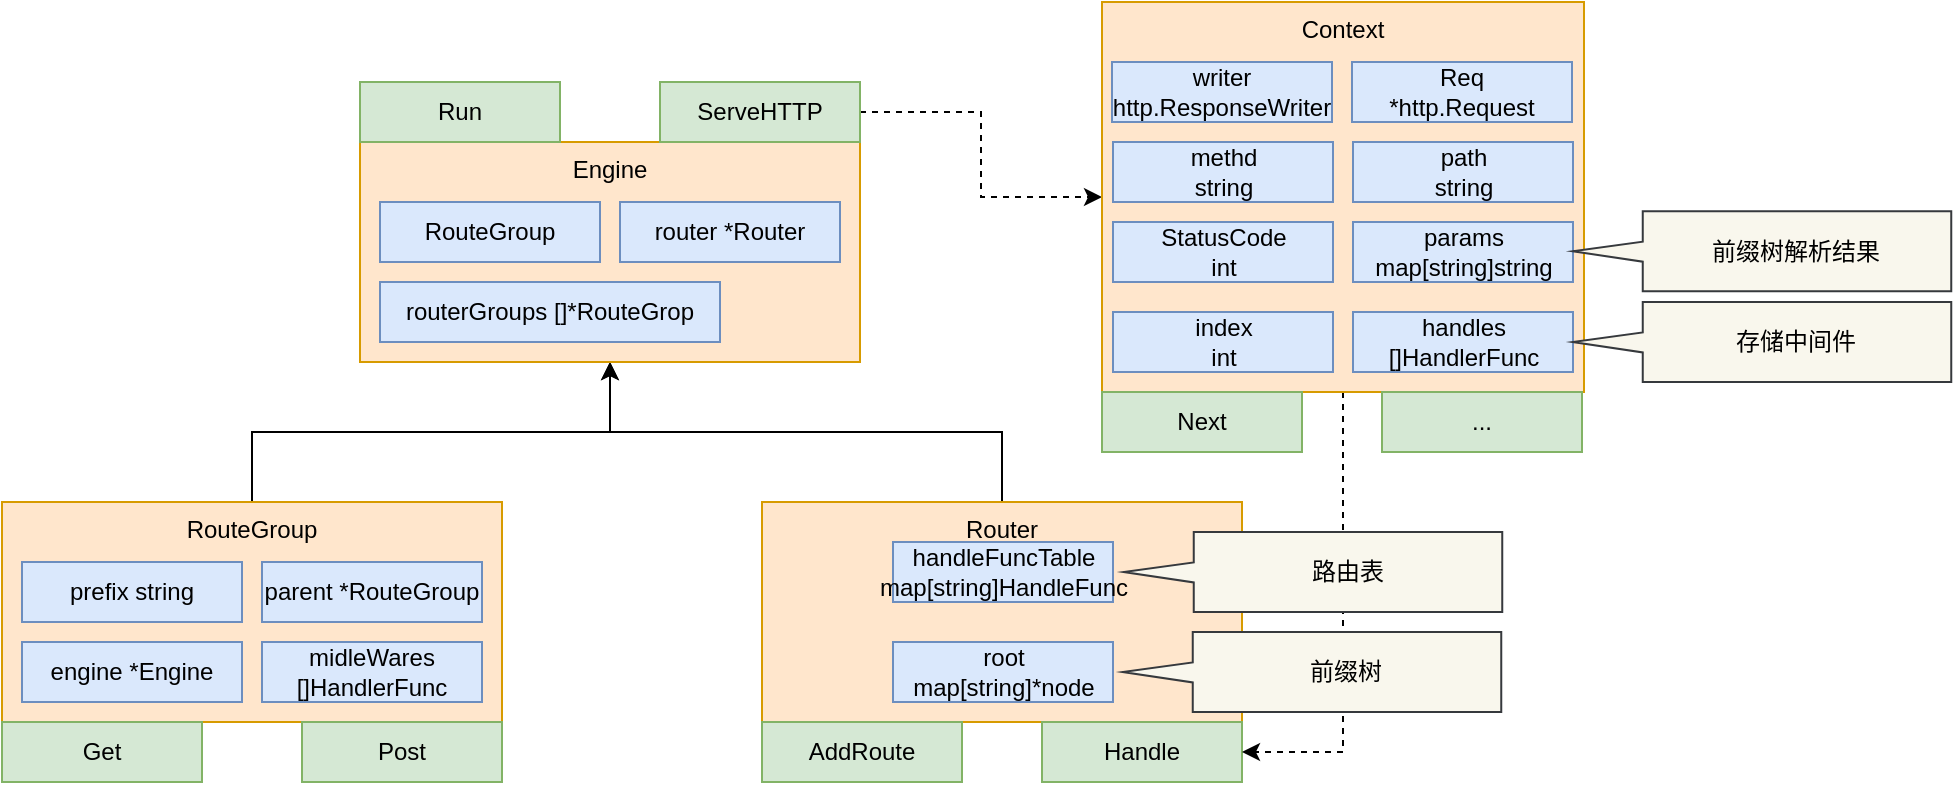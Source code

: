 <mxfile version="20.3.0" type="device"><diagram id="9gnh75UuXacM0qtLTX7u" name="第 1 页"><mxGraphModel dx="1234" dy="816" grid="1" gridSize="10" guides="1" tooltips="1" connect="1" arrows="1" fold="1" page="1" pageScale="1" pageWidth="827" pageHeight="1169" math="0" shadow="0"><root><mxCell id="0"/><mxCell id="1" parent="0"/><mxCell id="SgOB8ZlbZF7FzrOF6voX-23" style="edgeStyle=orthogonalEdgeStyle;rounded=0;orthogonalLoop=1;jettySize=auto;html=1;entryX=0.5;entryY=1;entryDx=0;entryDy=0;" edge="1" parent="1" source="SgOB8ZlbZF7FzrOF6voX-3" target="SgOB8ZlbZF7FzrOF6voX-11"><mxGeometry relative="1" as="geometry"/></mxCell><mxCell id="SgOB8ZlbZF7FzrOF6voX-3" value="RouteGroup" style="rounded=0;whiteSpace=wrap;html=1;verticalAlign=top;fillColor=#ffe6cc;strokeColor=#d79b00;" vertex="1" parent="1"><mxGeometry x="110" y="300" width="250" height="110" as="geometry"/></mxCell><mxCell id="SgOB8ZlbZF7FzrOF6voX-24" style="edgeStyle=orthogonalEdgeStyle;rounded=0;orthogonalLoop=1;jettySize=auto;html=1;entryX=0.5;entryY=1;entryDx=0;entryDy=0;" edge="1" parent="1" source="SgOB8ZlbZF7FzrOF6voX-4" target="SgOB8ZlbZF7FzrOF6voX-11"><mxGeometry relative="1" as="geometry"/></mxCell><mxCell id="SgOB8ZlbZF7FzrOF6voX-4" value="Router" style="rounded=0;whiteSpace=wrap;html=1;verticalAlign=top;fillColor=#ffe6cc;strokeColor=#d79b00;" vertex="1" parent="1"><mxGeometry x="490" y="300" width="240" height="110" as="geometry"/></mxCell><mxCell id="SgOB8ZlbZF7FzrOF6voX-6" value="prefix string" style="rounded=0;whiteSpace=wrap;html=1;fillColor=#dae8fc;strokeColor=#6c8ebf;" vertex="1" parent="1"><mxGeometry x="120" y="330" width="110" height="30" as="geometry"/></mxCell><mxCell id="SgOB8ZlbZF7FzrOF6voX-7" value="parent *RouteGroup" style="rounded=0;whiteSpace=wrap;html=1;fillColor=#dae8fc;strokeColor=#6c8ebf;" vertex="1" parent="1"><mxGeometry x="240" y="330" width="110" height="30" as="geometry"/></mxCell><mxCell id="SgOB8ZlbZF7FzrOF6voX-8" value="engine *Engine" style="rounded=0;whiteSpace=wrap;html=1;fillColor=#dae8fc;strokeColor=#6c8ebf;" vertex="1" parent="1"><mxGeometry x="120" y="370" width="110" height="30" as="geometry"/></mxCell><mxCell id="SgOB8ZlbZF7FzrOF6voX-9" value="Get" style="rounded=0;whiteSpace=wrap;html=1;fillColor=#d5e8d4;strokeColor=#82b366;" vertex="1" parent="1"><mxGeometry x="110" y="410" width="100" height="30" as="geometry"/></mxCell><mxCell id="SgOB8ZlbZF7FzrOF6voX-10" value="Post" style="rounded=0;whiteSpace=wrap;html=1;fillColor=#d5e8d4;strokeColor=#82b366;" vertex="1" parent="1"><mxGeometry x="260" y="410" width="100" height="30" as="geometry"/></mxCell><mxCell id="SgOB8ZlbZF7FzrOF6voX-11" value="Engine" style="rounded=0;whiteSpace=wrap;html=1;verticalAlign=top;fillColor=#ffe6cc;strokeColor=#d79b00;" vertex="1" parent="1"><mxGeometry x="289" y="120" width="250" height="110" as="geometry"/></mxCell><mxCell id="SgOB8ZlbZF7FzrOF6voX-12" value="RouteGroup" style="rounded=0;whiteSpace=wrap;html=1;fillColor=#dae8fc;strokeColor=#6c8ebf;" vertex="1" parent="1"><mxGeometry x="299" y="150" width="110" height="30" as="geometry"/></mxCell><mxCell id="SgOB8ZlbZF7FzrOF6voX-13" value="router *Router" style="rounded=0;whiteSpace=wrap;html=1;fillColor=#dae8fc;strokeColor=#6c8ebf;" vertex="1" parent="1"><mxGeometry x="419" y="150" width="110" height="30" as="geometry"/></mxCell><mxCell id="SgOB8ZlbZF7FzrOF6voX-14" value="routerGroups []*RouteGrop" style="rounded=0;whiteSpace=wrap;html=1;fillColor=#dae8fc;strokeColor=#6c8ebf;" vertex="1" parent="1"><mxGeometry x="299" y="190" width="170" height="30" as="geometry"/></mxCell><mxCell id="SgOB8ZlbZF7FzrOF6voX-15" value="Run" style="rounded=0;whiteSpace=wrap;html=1;fillColor=#d5e8d4;strokeColor=#82b366;" vertex="1" parent="1"><mxGeometry x="289" y="90" width="100" height="30" as="geometry"/></mxCell><mxCell id="SgOB8ZlbZF7FzrOF6voX-37" style="edgeStyle=orthogonalEdgeStyle;rounded=0;orthogonalLoop=1;jettySize=auto;html=1;entryX=0;entryY=0.5;entryDx=0;entryDy=0;dashed=1;" edge="1" parent="1" source="SgOB8ZlbZF7FzrOF6voX-16" target="SgOB8ZlbZF7FzrOF6voX-25"><mxGeometry relative="1" as="geometry"/></mxCell><mxCell id="SgOB8ZlbZF7FzrOF6voX-16" value="ServeHTTP" style="rounded=0;whiteSpace=wrap;html=1;fillColor=#d5e8d4;strokeColor=#82b366;" vertex="1" parent="1"><mxGeometry x="439" y="90" width="100" height="30" as="geometry"/></mxCell><mxCell id="SgOB8ZlbZF7FzrOF6voX-17" value="root map[string]*node" style="rounded=0;whiteSpace=wrap;html=1;fillColor=#dae8fc;strokeColor=#6c8ebf;" vertex="1" parent="1"><mxGeometry x="555.5" y="370" width="110" height="30" as="geometry"/></mxCell><mxCell id="SgOB8ZlbZF7FzrOF6voX-18" value="handleFuncTable map[string]HandleFunc" style="rounded=0;whiteSpace=wrap;html=1;fillColor=#dae8fc;strokeColor=#6c8ebf;" vertex="1" parent="1"><mxGeometry x="555.5" y="320" width="110" height="30" as="geometry"/></mxCell><mxCell id="SgOB8ZlbZF7FzrOF6voX-19" value="AddRoute" style="rounded=0;whiteSpace=wrap;html=1;fillColor=#d5e8d4;strokeColor=#82b366;" vertex="1" parent="1"><mxGeometry x="490" y="410" width="100" height="30" as="geometry"/></mxCell><mxCell id="SgOB8ZlbZF7FzrOF6voX-20" value="Handle" style="rounded=0;whiteSpace=wrap;html=1;fillColor=#d5e8d4;strokeColor=#82b366;" vertex="1" parent="1"><mxGeometry x="630" y="410" width="100" height="30" as="geometry"/></mxCell><mxCell id="SgOB8ZlbZF7FzrOF6voX-38" style="edgeStyle=orthogonalEdgeStyle;rounded=0;orthogonalLoop=1;jettySize=auto;html=1;entryX=1;entryY=0.5;entryDx=0;entryDy=0;dashed=1;" edge="1" parent="1" source="SgOB8ZlbZF7FzrOF6voX-25" target="SgOB8ZlbZF7FzrOF6voX-20"><mxGeometry relative="1" as="geometry"/></mxCell><mxCell id="SgOB8ZlbZF7FzrOF6voX-25" value="Context" style="rounded=0;whiteSpace=wrap;html=1;verticalAlign=top;fillColor=#ffe6cc;strokeColor=#d79b00;" vertex="1" parent="1"><mxGeometry x="660" y="50" width="241" height="195" as="geometry"/></mxCell><mxCell id="SgOB8ZlbZF7FzrOF6voX-26" value="writer&lt;br&gt;http.ResponseWriter" style="rounded=0;whiteSpace=wrap;html=1;fillColor=#dae8fc;strokeColor=#6c8ebf;" vertex="1" parent="1"><mxGeometry x="665" y="80" width="110" height="30" as="geometry"/></mxCell><mxCell id="SgOB8ZlbZF7FzrOF6voX-27" value="Req&lt;br&gt;*http.Request" style="rounded=0;whiteSpace=wrap;html=1;fillColor=#dae8fc;strokeColor=#6c8ebf;" vertex="1" parent="1"><mxGeometry x="785" y="80" width="110" height="30" as="geometry"/></mxCell><mxCell id="SgOB8ZlbZF7FzrOF6voX-28" value="Next" style="rounded=0;whiteSpace=wrap;html=1;fillColor=#d5e8d4;strokeColor=#82b366;" vertex="1" parent="1"><mxGeometry x="660" y="245" width="100" height="30" as="geometry"/></mxCell><mxCell id="SgOB8ZlbZF7FzrOF6voX-29" value="..." style="rounded=0;whiteSpace=wrap;html=1;fillColor=#d5e8d4;strokeColor=#82b366;" vertex="1" parent="1"><mxGeometry x="800" y="245" width="100" height="30" as="geometry"/></mxCell><mxCell id="SgOB8ZlbZF7FzrOF6voX-31" value="methd&lt;br&gt;string" style="rounded=0;whiteSpace=wrap;html=1;fillColor=#dae8fc;strokeColor=#6c8ebf;" vertex="1" parent="1"><mxGeometry x="665.5" y="120" width="110" height="30" as="geometry"/></mxCell><mxCell id="SgOB8ZlbZF7FzrOF6voX-32" value="path&lt;br&gt;string" style="rounded=0;whiteSpace=wrap;html=1;fillColor=#dae8fc;strokeColor=#6c8ebf;" vertex="1" parent="1"><mxGeometry x="785.5" y="120" width="110" height="30" as="geometry"/></mxCell><mxCell id="SgOB8ZlbZF7FzrOF6voX-33" value="StatusCode&lt;br&gt;int" style="rounded=0;whiteSpace=wrap;html=1;fillColor=#dae8fc;strokeColor=#6c8ebf;" vertex="1" parent="1"><mxGeometry x="665.5" y="160" width="110" height="30" as="geometry"/></mxCell><mxCell id="SgOB8ZlbZF7FzrOF6voX-34" value="params&lt;br&gt;map[string]string" style="rounded=0;whiteSpace=wrap;html=1;fillColor=#dae8fc;strokeColor=#6c8ebf;" vertex="1" parent="1"><mxGeometry x="785.5" y="160" width="110" height="30" as="geometry"/></mxCell><mxCell id="SgOB8ZlbZF7FzrOF6voX-35" value="index&lt;br&gt;int" style="rounded=0;whiteSpace=wrap;html=1;fillColor=#dae8fc;strokeColor=#6c8ebf;" vertex="1" parent="1"><mxGeometry x="665.5" y="205" width="110" height="30" as="geometry"/></mxCell><mxCell id="SgOB8ZlbZF7FzrOF6voX-36" value="handles&lt;br&gt;[]HandlerFunc" style="rounded=0;whiteSpace=wrap;html=1;fillColor=#dae8fc;strokeColor=#6c8ebf;" vertex="1" parent="1"><mxGeometry x="785.5" y="205" width="110" height="30" as="geometry"/></mxCell><mxCell id="SgOB8ZlbZF7FzrOF6voX-39" value="存储中间件" style="shape=callout;whiteSpace=wrap;html=1;perimeter=calloutPerimeter;rotation=90;base=10;size=35;position=0.38;fillColor=#f9f7ed;strokeColor=#36393d;verticalAlign=middle;align=center;horizontal=0;" vertex="1" parent="1"><mxGeometry x="970" y="125.38" width="40" height="189.25" as="geometry"/></mxCell><mxCell id="SgOB8ZlbZF7FzrOF6voX-40" value="路由表" style="shape=callout;whiteSpace=wrap;html=1;perimeter=calloutPerimeter;rotation=90;base=10;size=35;position=0.38;fillColor=#f9f7ed;strokeColor=#36393d;verticalAlign=middle;align=center;horizontal=0;" vertex="1" parent="1"><mxGeometry x="745.5" y="240.38" width="40" height="189.25" as="geometry"/></mxCell><mxCell id="SgOB8ZlbZF7FzrOF6voX-41" value="前缀树" style="shape=callout;whiteSpace=wrap;html=1;perimeter=calloutPerimeter;rotation=90;base=10;size=35;position=0.38;fillColor=#f9f7ed;strokeColor=#36393d;verticalAlign=middle;align=center;horizontal=0;" vertex="1" parent="1"><mxGeometry x="745" y="290.38" width="40" height="189.25" as="geometry"/></mxCell><mxCell id="SgOB8ZlbZF7FzrOF6voX-44" value="前缀树解析结果" style="shape=callout;whiteSpace=wrap;html=1;perimeter=calloutPerimeter;rotation=90;base=10;size=35;position=0.38;fillColor=#f9f7ed;strokeColor=#36393d;verticalAlign=middle;align=center;horizontal=0;" vertex="1" parent="1"><mxGeometry x="970" y="80" width="40" height="189.25" as="geometry"/></mxCell><mxCell id="SgOB8ZlbZF7FzrOF6voX-45" value="midleWares&lt;br&gt;[]HandlerFunc" style="rounded=0;whiteSpace=wrap;html=1;fillColor=#dae8fc;strokeColor=#6c8ebf;" vertex="1" parent="1"><mxGeometry x="240" y="370" width="110" height="30" as="geometry"/></mxCell></root></mxGraphModel></diagram></mxfile>